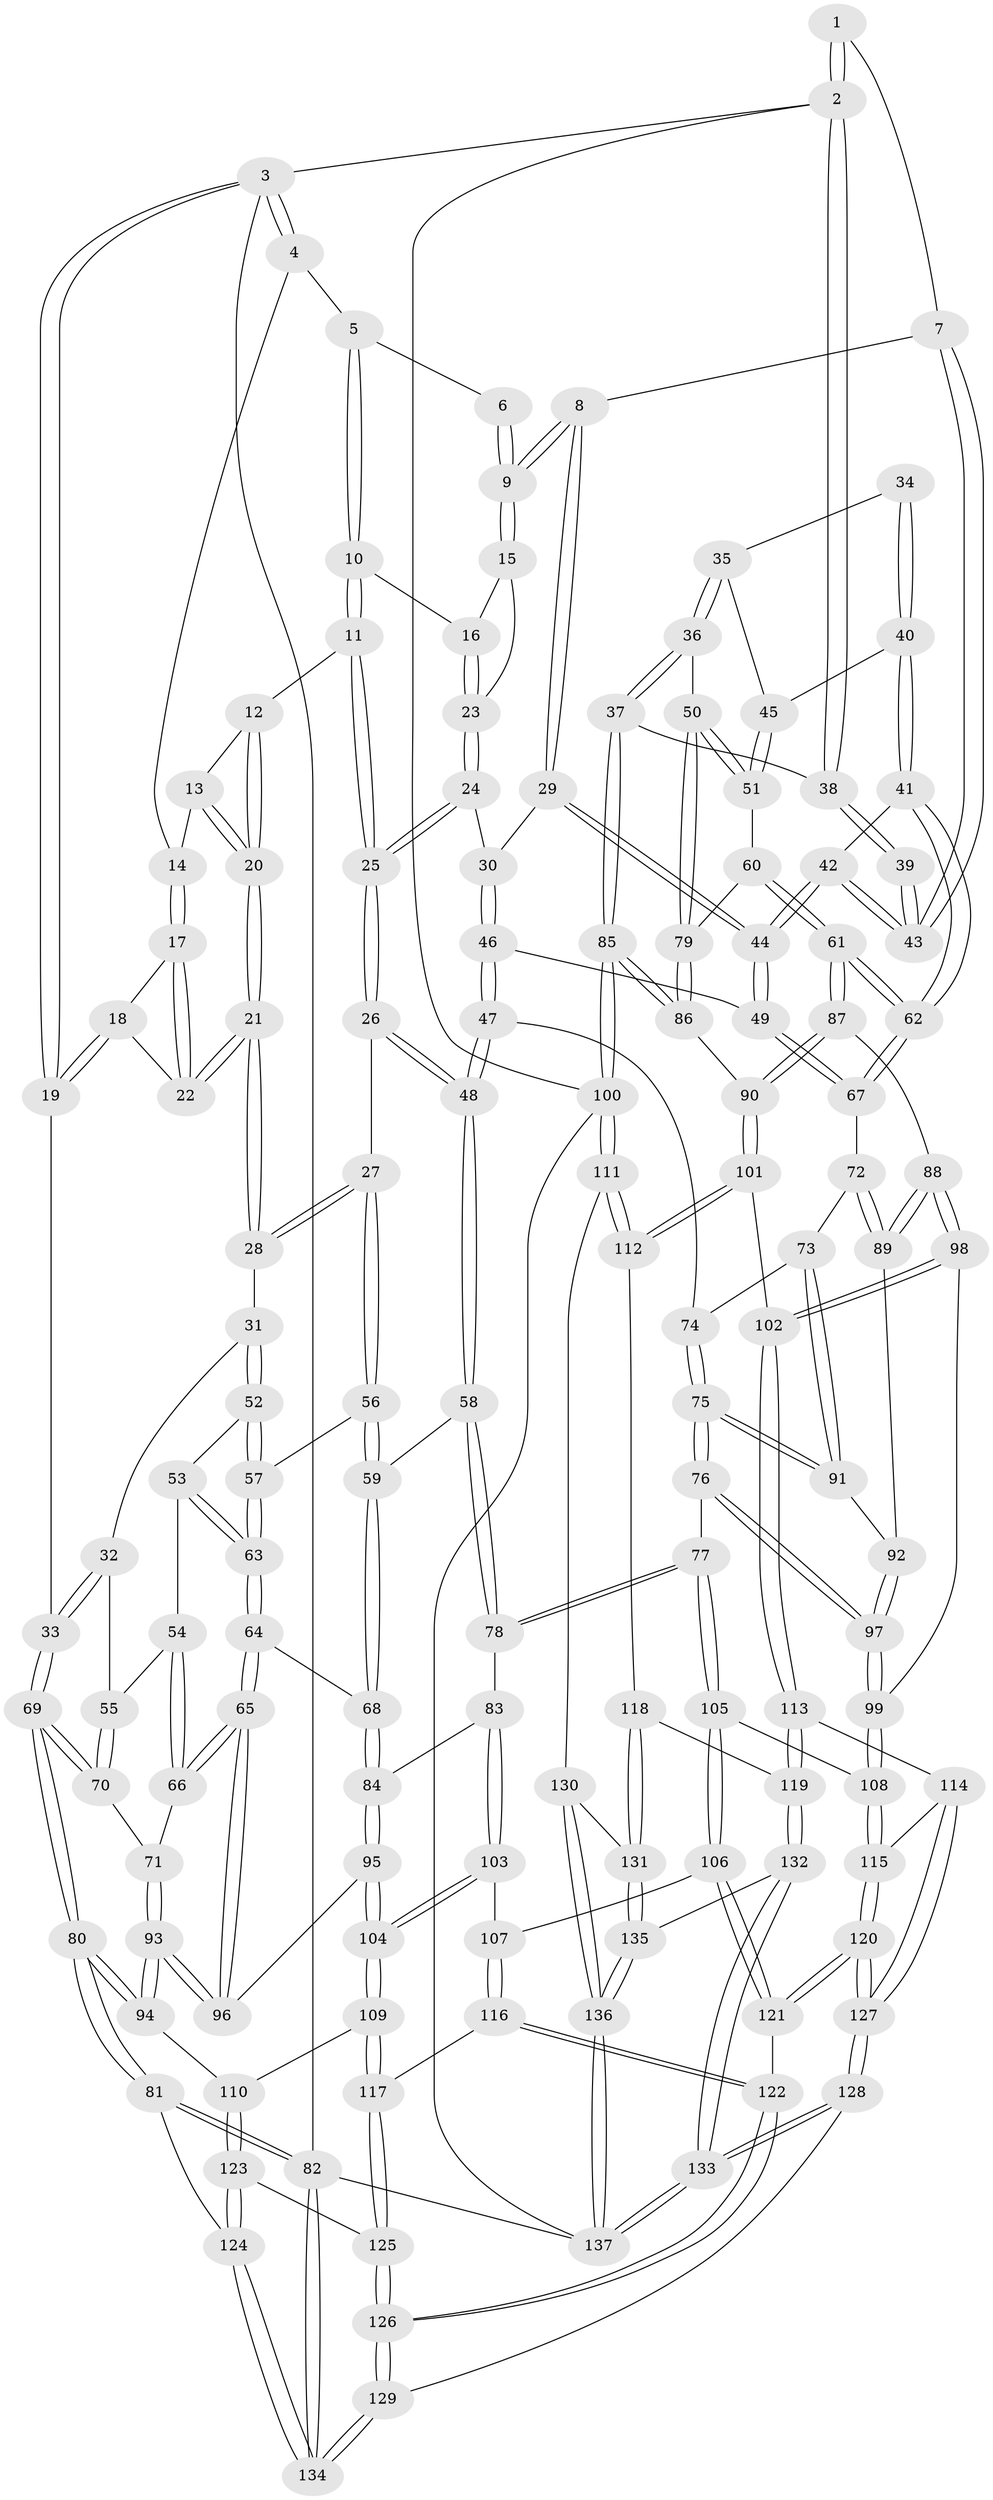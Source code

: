 // Generated by graph-tools (version 1.1) at 2025/01/03/09/25 05:01:58]
// undirected, 137 vertices, 339 edges
graph export_dot {
graph [start="1"]
  node [color=gray90,style=filled];
  1 [pos="+0.6638879747441278+0"];
  2 [pos="+1+0"];
  3 [pos="+0+0"];
  4 [pos="+0.1407579895546216+0"];
  5 [pos="+0.431104991956262+0"];
  6 [pos="+0.5477702220844439+0"];
  7 [pos="+0.7437186574255495+0.15380542178953405"];
  8 [pos="+0.6348339914652942+0.18882310813613107"];
  9 [pos="+0.5896362268465508+0.14829742226094939"];
  10 [pos="+0.42711262542986006+0"];
  11 [pos="+0.3383952362048667+0.06418547742106372"];
  12 [pos="+0.3302414375541133+0.06630354793037613"];
  13 [pos="+0.2212245116393324+0.06863062889206584"];
  14 [pos="+0.20835937532358093+0.063278058610381"];
  15 [pos="+0.5498842536609332+0.13766978705970664"];
  16 [pos="+0.46495718836041977+0"];
  17 [pos="+0.19066535629651407+0.07291400124179803"];
  18 [pos="+0.12061177469934613+0.07102281712839092"];
  19 [pos="+0+0"];
  20 [pos="+0.22303498243298828+0.14600496007492425"];
  21 [pos="+0.1913274043243071+0.19910282404736862"];
  22 [pos="+0.1809220332759689+0.16246553288845514"];
  23 [pos="+0.471359840286681+0.15168835555406682"];
  24 [pos="+0.4135335625205504+0.21426851161035826"];
  25 [pos="+0.3722100449785851+0.23047342074069835"];
  26 [pos="+0.3695607622997317+0.23511956353245367"];
  27 [pos="+0.32989946582465624+0.24387714821096576"];
  28 [pos="+0.18876370175066093+0.2225049461353463"];
  29 [pos="+0.6054663863507477+0.23458446635670094"];
  30 [pos="+0.5318830056214181+0.23423591145583525"];
  31 [pos="+0.16952685234404483+0.23326552847477633"];
  32 [pos="+0.1191315641013536+0.2192394681937872"];
  33 [pos="+0+0.023310790633520574"];
  34 [pos="+0.9078752443075897+0.23224525043456298"];
  35 [pos="+0.9167607185635022+0.2614931720739435"];
  36 [pos="+1+0.3533891329703589"];
  37 [pos="+1+0.34085674833654916"];
  38 [pos="+1+0"];
  39 [pos="+0.8914613249379797+0.13371119972691886"];
  40 [pos="+0.8027139525440257+0.30399660111781984"];
  41 [pos="+0.7844405786013842+0.305543281881348"];
  42 [pos="+0.782647359914365+0.3010713750438289"];
  43 [pos="+0.7506252545467551+0.1574284692228791"];
  44 [pos="+0.6012023551635334+0.3158134695615865"];
  45 [pos="+0.8792102588666707+0.30351870103299444"];
  46 [pos="+0.4687341026126791+0.3651402591891504"];
  47 [pos="+0.45375157807029964+0.370466595614076"];
  48 [pos="+0.4289329492767847+0.36512507440802977"];
  49 [pos="+0.5975104564934134+0.33205101642147655"];
  50 [pos="+1+0.35559600025245247"];
  51 [pos="+0.9329441170502771+0.3720496388338036"];
  52 [pos="+0.16871393335485574+0.24027465906735854"];
  53 [pos="+0.13932249846173275+0.33029665920261975"];
  54 [pos="+0.12203397605512586+0.34392184349748717"];
  55 [pos="+0.031802078076508956+0.3622485232684148"];
  56 [pos="+0.26523235493598385+0.36355855149887245"];
  57 [pos="+0.2415923476465187+0.3699200690255092"];
  58 [pos="+0.39182402004537314+0.4126529860041352"];
  59 [pos="+0.3389612201934644+0.4382902316441655"];
  60 [pos="+0.8521145418943968+0.42359136088398797"];
  61 [pos="+0.786703899886353+0.4260140808620216"];
  62 [pos="+0.7732389671459552+0.41309093364176735"];
  63 [pos="+0.20844924699673792+0.3990544114337829"];
  64 [pos="+0.2021281036376383+0.43374644025975956"];
  65 [pos="+0.14141137318473102+0.4801143927578387"];
  66 [pos="+0.13327721118119434+0.4772381113661512"];
  67 [pos="+0.6550183522353038+0.4232711881336363"];
  68 [pos="+0.30736792030133614+0.4797492720986523"];
  69 [pos="+0+0.3408742446880133"];
  70 [pos="+0+0.38491349203468117"];
  71 [pos="+0.08681115234062516+0.4754614736642664"];
  72 [pos="+0.6487753022884968+0.4328367415184451"];
  73 [pos="+0.6053985313216914+0.4681993233608248"];
  74 [pos="+0.47220227662220093+0.3971520733774635"];
  75 [pos="+0.5196316339705879+0.5449873011793972"];
  76 [pos="+0.5059947460835157+0.568956187708921"];
  77 [pos="+0.4715577401153876+0.5881760437094604"];
  78 [pos="+0.455629092496687+0.5798897354903523"];
  79 [pos="+0.9277015221442931+0.48981819534665005"];
  80 [pos="+0+0.6956243188239353"];
  81 [pos="+0+0.7404552724034809"];
  82 [pos="+0+1"];
  83 [pos="+0.4005756967890585+0.5753891005947771"];
  84 [pos="+0.3043862296762266+0.5205146439874777"];
  85 [pos="+1+0.6770424793409133"];
  86 [pos="+0.9410209465172236+0.5941649325709941"];
  87 [pos="+0.795254415962586+0.5434582682328971"];
  88 [pos="+0.7602465452970295+0.5557637822488446"];
  89 [pos="+0.6811817065450857+0.5346371634223271"];
  90 [pos="+0.8545283206542621+0.6107764948539691"];
  91 [pos="+0.58944265417788+0.4920636380740684"];
  92 [pos="+0.6515860291609964+0.5780140188401304"];
  93 [pos="+0+0.6379406729807654"];
  94 [pos="+0+0.6654985171411902"];
  95 [pos="+0.2218244781221834+0.6016353262539317"];
  96 [pos="+0.18657449962459266+0.5779405398090025"];
  97 [pos="+0.6492156857099749+0.6421280760807672"];
  98 [pos="+0.6566531231943495+0.6484825614090679"];
  99 [pos="+0.6535118389344061+0.6482349267375502"];
  100 [pos="+1+0.7635635971640777"];
  101 [pos="+0.811036056329623+0.7026474111926155"];
  102 [pos="+0.7754213004343988+0.7136614355884833"];
  103 [pos="+0.3124280364024484+0.654849733632369"];
  104 [pos="+0.23432770072352382+0.6512310741731584"];
  105 [pos="+0.46229043781740364+0.7034571118549965"];
  106 [pos="+0.45248421132349603+0.7145744023040645"];
  107 [pos="+0.3759633423891152+0.6964784784499345"];
  108 [pos="+0.5975242340906107+0.7324112839752391"];
  109 [pos="+0.21018929946079556+0.7255590615208396"];
  110 [pos="+0.09652504551576424+0.727103662632315"];
  111 [pos="+1+0.7699576259407896"];
  112 [pos="+0.8902911784739935+0.7886739393306017"];
  113 [pos="+0.6971977008843171+0.8484720796033968"];
  114 [pos="+0.69302334762327+0.8477820229038733"];
  115 [pos="+0.6161430627697511+0.7890808683441528"];
  116 [pos="+0.26441040541762817+0.7878115222950494"];
  117 [pos="+0.21685251569820607+0.7402897570886644"];
  118 [pos="+0.8526468310311869+0.8619528551802585"];
  119 [pos="+0.7148311269651387+0.8681650048606373"];
  120 [pos="+0.47580840465640334+0.8764053973091788"];
  121 [pos="+0.4387713508383882+0.7741679247712524"];
  122 [pos="+0.28108554784255796+0.8126074736788748"];
  123 [pos="+0.08608076106345894+0.8817714101987896"];
  124 [pos="+0.08380537131153819+0.883662486379446"];
  125 [pos="+0.1297032186770179+0.8689688226713266"];
  126 [pos="+0.2842656804193267+0.9288233834968626"];
  127 [pos="+0.4614495604127343+1"];
  128 [pos="+0.41245247753694303+1"];
  129 [pos="+0.3717236655497537+1"];
  130 [pos="+1+0.8673795318441392"];
  131 [pos="+0.8853484055387743+0.9417042831413819"];
  132 [pos="+0.7320396617393489+0.9673971677284696"];
  133 [pos="+0.6715923920862137+1"];
  134 [pos="+0.0850892031882755+1"];
  135 [pos="+0.8851612479524155+0.942424487118526"];
  136 [pos="+0.9059762883572117+1"];
  137 [pos="+0.9250515432221688+1"];
  1 -- 2;
  1 -- 2;
  1 -- 7;
  2 -- 3;
  2 -- 38;
  2 -- 38;
  2 -- 100;
  3 -- 4;
  3 -- 4;
  3 -- 19;
  3 -- 19;
  3 -- 82;
  4 -- 5;
  4 -- 14;
  5 -- 6;
  5 -- 10;
  5 -- 10;
  6 -- 9;
  6 -- 9;
  7 -- 8;
  7 -- 43;
  7 -- 43;
  8 -- 9;
  8 -- 9;
  8 -- 29;
  8 -- 29;
  9 -- 15;
  9 -- 15;
  10 -- 11;
  10 -- 11;
  10 -- 16;
  11 -- 12;
  11 -- 25;
  11 -- 25;
  12 -- 13;
  12 -- 20;
  12 -- 20;
  13 -- 14;
  13 -- 20;
  13 -- 20;
  14 -- 17;
  14 -- 17;
  15 -- 16;
  15 -- 23;
  16 -- 23;
  16 -- 23;
  17 -- 18;
  17 -- 22;
  17 -- 22;
  18 -- 19;
  18 -- 19;
  18 -- 22;
  19 -- 33;
  20 -- 21;
  20 -- 21;
  21 -- 22;
  21 -- 22;
  21 -- 28;
  21 -- 28;
  23 -- 24;
  23 -- 24;
  24 -- 25;
  24 -- 25;
  24 -- 30;
  25 -- 26;
  25 -- 26;
  26 -- 27;
  26 -- 48;
  26 -- 48;
  27 -- 28;
  27 -- 28;
  27 -- 56;
  27 -- 56;
  28 -- 31;
  29 -- 30;
  29 -- 44;
  29 -- 44;
  30 -- 46;
  30 -- 46;
  31 -- 32;
  31 -- 52;
  31 -- 52;
  32 -- 33;
  32 -- 33;
  32 -- 55;
  33 -- 69;
  33 -- 69;
  34 -- 35;
  34 -- 40;
  34 -- 40;
  35 -- 36;
  35 -- 36;
  35 -- 45;
  36 -- 37;
  36 -- 37;
  36 -- 50;
  37 -- 38;
  37 -- 85;
  37 -- 85;
  38 -- 39;
  38 -- 39;
  39 -- 43;
  39 -- 43;
  40 -- 41;
  40 -- 41;
  40 -- 45;
  41 -- 42;
  41 -- 62;
  41 -- 62;
  42 -- 43;
  42 -- 43;
  42 -- 44;
  42 -- 44;
  44 -- 49;
  44 -- 49;
  45 -- 51;
  45 -- 51;
  46 -- 47;
  46 -- 47;
  46 -- 49;
  47 -- 48;
  47 -- 48;
  47 -- 74;
  48 -- 58;
  48 -- 58;
  49 -- 67;
  49 -- 67;
  50 -- 51;
  50 -- 51;
  50 -- 79;
  50 -- 79;
  51 -- 60;
  52 -- 53;
  52 -- 57;
  52 -- 57;
  53 -- 54;
  53 -- 63;
  53 -- 63;
  54 -- 55;
  54 -- 66;
  54 -- 66;
  55 -- 70;
  55 -- 70;
  56 -- 57;
  56 -- 59;
  56 -- 59;
  57 -- 63;
  57 -- 63;
  58 -- 59;
  58 -- 78;
  58 -- 78;
  59 -- 68;
  59 -- 68;
  60 -- 61;
  60 -- 61;
  60 -- 79;
  61 -- 62;
  61 -- 62;
  61 -- 87;
  61 -- 87;
  62 -- 67;
  62 -- 67;
  63 -- 64;
  63 -- 64;
  64 -- 65;
  64 -- 65;
  64 -- 68;
  65 -- 66;
  65 -- 66;
  65 -- 96;
  65 -- 96;
  66 -- 71;
  67 -- 72;
  68 -- 84;
  68 -- 84;
  69 -- 70;
  69 -- 70;
  69 -- 80;
  69 -- 80;
  70 -- 71;
  71 -- 93;
  71 -- 93;
  72 -- 73;
  72 -- 89;
  72 -- 89;
  73 -- 74;
  73 -- 91;
  73 -- 91;
  74 -- 75;
  74 -- 75;
  75 -- 76;
  75 -- 76;
  75 -- 91;
  75 -- 91;
  76 -- 77;
  76 -- 97;
  76 -- 97;
  77 -- 78;
  77 -- 78;
  77 -- 105;
  77 -- 105;
  78 -- 83;
  79 -- 86;
  79 -- 86;
  80 -- 81;
  80 -- 81;
  80 -- 94;
  80 -- 94;
  81 -- 82;
  81 -- 82;
  81 -- 124;
  82 -- 134;
  82 -- 134;
  82 -- 137;
  83 -- 84;
  83 -- 103;
  83 -- 103;
  84 -- 95;
  84 -- 95;
  85 -- 86;
  85 -- 86;
  85 -- 100;
  85 -- 100;
  86 -- 90;
  87 -- 88;
  87 -- 90;
  87 -- 90;
  88 -- 89;
  88 -- 89;
  88 -- 98;
  88 -- 98;
  89 -- 92;
  90 -- 101;
  90 -- 101;
  91 -- 92;
  92 -- 97;
  92 -- 97;
  93 -- 94;
  93 -- 94;
  93 -- 96;
  93 -- 96;
  94 -- 110;
  95 -- 96;
  95 -- 104;
  95 -- 104;
  97 -- 99;
  97 -- 99;
  98 -- 99;
  98 -- 102;
  98 -- 102;
  99 -- 108;
  99 -- 108;
  100 -- 111;
  100 -- 111;
  100 -- 137;
  101 -- 102;
  101 -- 112;
  101 -- 112;
  102 -- 113;
  102 -- 113;
  103 -- 104;
  103 -- 104;
  103 -- 107;
  104 -- 109;
  104 -- 109;
  105 -- 106;
  105 -- 106;
  105 -- 108;
  106 -- 107;
  106 -- 121;
  106 -- 121;
  107 -- 116;
  107 -- 116;
  108 -- 115;
  108 -- 115;
  109 -- 110;
  109 -- 117;
  109 -- 117;
  110 -- 123;
  110 -- 123;
  111 -- 112;
  111 -- 112;
  111 -- 130;
  112 -- 118;
  113 -- 114;
  113 -- 119;
  113 -- 119;
  114 -- 115;
  114 -- 127;
  114 -- 127;
  115 -- 120;
  115 -- 120;
  116 -- 117;
  116 -- 122;
  116 -- 122;
  117 -- 125;
  117 -- 125;
  118 -- 119;
  118 -- 131;
  118 -- 131;
  119 -- 132;
  119 -- 132;
  120 -- 121;
  120 -- 121;
  120 -- 127;
  120 -- 127;
  121 -- 122;
  122 -- 126;
  122 -- 126;
  123 -- 124;
  123 -- 124;
  123 -- 125;
  124 -- 134;
  124 -- 134;
  125 -- 126;
  125 -- 126;
  126 -- 129;
  126 -- 129;
  127 -- 128;
  127 -- 128;
  128 -- 129;
  128 -- 133;
  128 -- 133;
  129 -- 134;
  129 -- 134;
  130 -- 131;
  130 -- 136;
  130 -- 136;
  131 -- 135;
  131 -- 135;
  132 -- 133;
  132 -- 133;
  132 -- 135;
  133 -- 137;
  133 -- 137;
  135 -- 136;
  135 -- 136;
  136 -- 137;
  136 -- 137;
}
